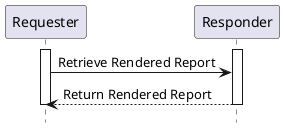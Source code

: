 @startuml

hide footbox

participant "Requester" as Reader
participant "Responder" as Repo

activate Reader
activate Repo
Reader->Repo: Retrieve Rendered Report
Repo-->Reader: Return Rendered Report
deactivate Repo
deactivate Reader

@enduml